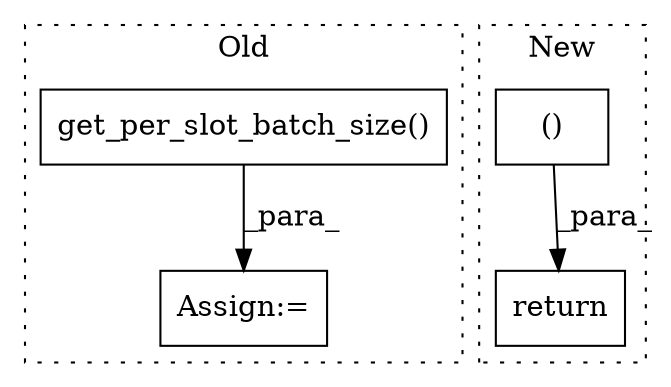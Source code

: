 digraph G {
subgraph cluster0 {
1 [label="get_per_slot_batch_size()" a="75" s="1408" l="38" shape="box"];
3 [label="Assign:=" a="68" s="1405" l="3" shape="box"];
label = "Old";
style="dotted";
}
subgraph cluster1 {
2 [label="()" a="54" s="1420" l="14" shape="box"];
4 [label="return" a="93" s="1401" l="7" shape="box"];
label = "New";
style="dotted";
}
1 -> 3 [label="_para_"];
2 -> 4 [label="_para_"];
}